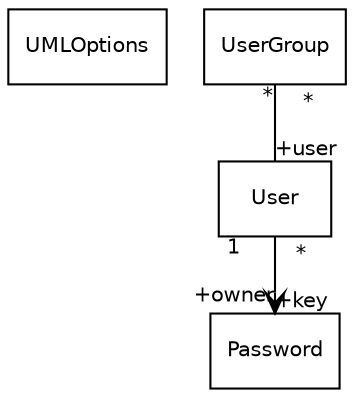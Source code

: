 #!/usr/local/bin/dot
#
# Class diagram 
# Generated by UmlGraph version 4.1 (http://www.spinellis.gr/sw/umlgraph)
#

digraph G {
	edge [fontname="Helvetica",fontsize=10,labelfontname="Helvetica",labelfontsize=10];
	node [fontname="Helvetica",fontsize=10,shape=record];
	// a.b.c.UMLOptions
	c49 [label="UMLOptions", fontname="Helvetica", fontcolor="black", fontsize=10.0];
	// a.b.c.UserGroup
	c50 [label="UserGroup", fontname="Helvetica", fontcolor="black", fontsize=10.0];
	// a.b.c.User
	c51 [label="User", fontname="Helvetica", fontcolor="black", fontsize=10.0];
	// a.b.c.Password
	c52 [label="Password", fontname="Helvetica", fontcolor="black", fontsize=10.0];
	// a.b.c.UserGroup assoc a.b.c.User
	c50 -> c51 [taillabel="*", label="", headlabel="*\n\n+user ", fontname="Helvetica", fontcolor="black", fontsize=10.0, color="black", arrowhead=none];
	// a.b.c.User navassoc a.b.c.Password
	c51 -> c52 [taillabel="1\n\n+owner\r", label="", headlabel="*\n\n+key", fontname="Helvetica", fontcolor="black", fontsize=10.0, color="black", arrowhead=open];
}

